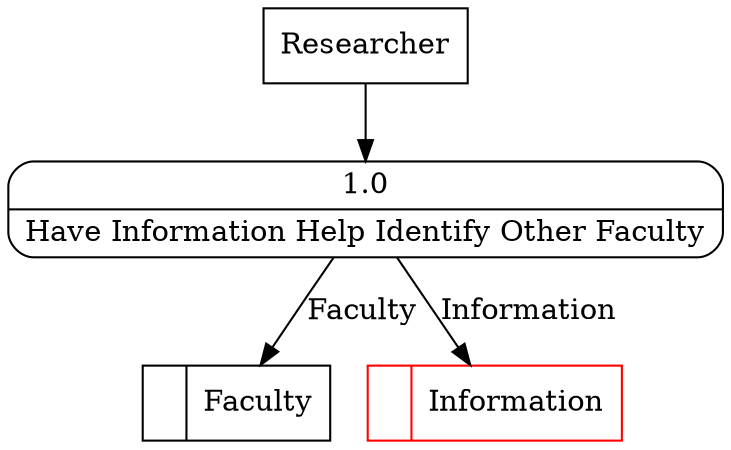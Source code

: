 digraph dfd2{ 
node[shape=record]
200 [label="<f0>  |<f1> Faculty " ];
201 [label="<f0>  |<f1> Information " color=red];
202 [label="Researcher" shape=box];
203 [label="{<f0> 1.0|<f1> Have Information Help Identify Other Faculty }" shape=Mrecord];
202 -> 203
203 -> 201 [label="Information"]
203 -> 200 [label="Faculty"]
}